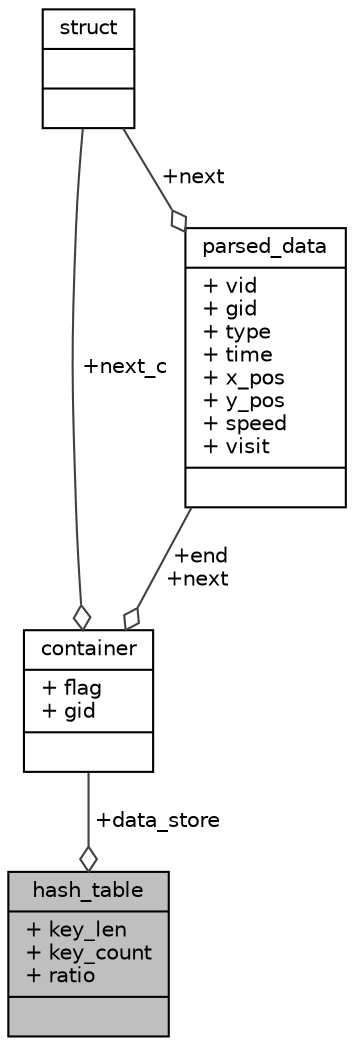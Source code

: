 digraph "hash_table"
{
 // LATEX_PDF_SIZE
  edge [fontname="Helvetica",fontsize="10",labelfontname="Helvetica",labelfontsize="10"];
  node [fontname="Helvetica",fontsize="10",shape=record];
  Node1 [label="{hash_table\n|+ key_len\l+ key_count\l+ ratio\l|}",height=0.2,width=0.4,color="black", fillcolor="grey75", style="filled", fontcolor="black",tooltip="identifies the hashtable for which operations are to be performed"];
  Node2 -> Node1 [color="grey25",fontsize="10",style="solid",label=" +data_store" ,arrowhead="odiamond",fontname="Helvetica"];
  Node2 [label="{container\n|+ flag\l+ gid\l|}",height=0.2,width=0.4,color="black", fillcolor="white", style="filled",URL="$structcontainer.html",tooltip=" "];
  Node3 -> Node2 [color="grey25",fontsize="10",style="solid",label=" +next_c" ,arrowhead="odiamond",fontname="Helvetica"];
  Node3 [label="{struct\n||}",height=0.2,width=0.4,color="black", fillcolor="white", style="filled",URL="$structstruct.html",tooltip="holds vehicle id and initial pointer to the head of the linked list in hastable"];
  Node4 -> Node2 [color="grey25",fontsize="10",style="solid",label=" +end\n+next" ,arrowhead="odiamond",fontname="Helvetica"];
  Node4 [label="{parsed_data\n|+ vid\l+ gid\l+ type\l+ time\l+ x_pos\l+ y_pos\l+ speed\l+ visit\l|}",height=0.2,width=0.4,color="black", fillcolor="white", style="filled",URL="$structparsed__data.html",tooltip=" "];
  Node3 -> Node4 [color="grey25",fontsize="10",style="solid",label=" +next" ,arrowhead="odiamond",fontname="Helvetica"];
}
